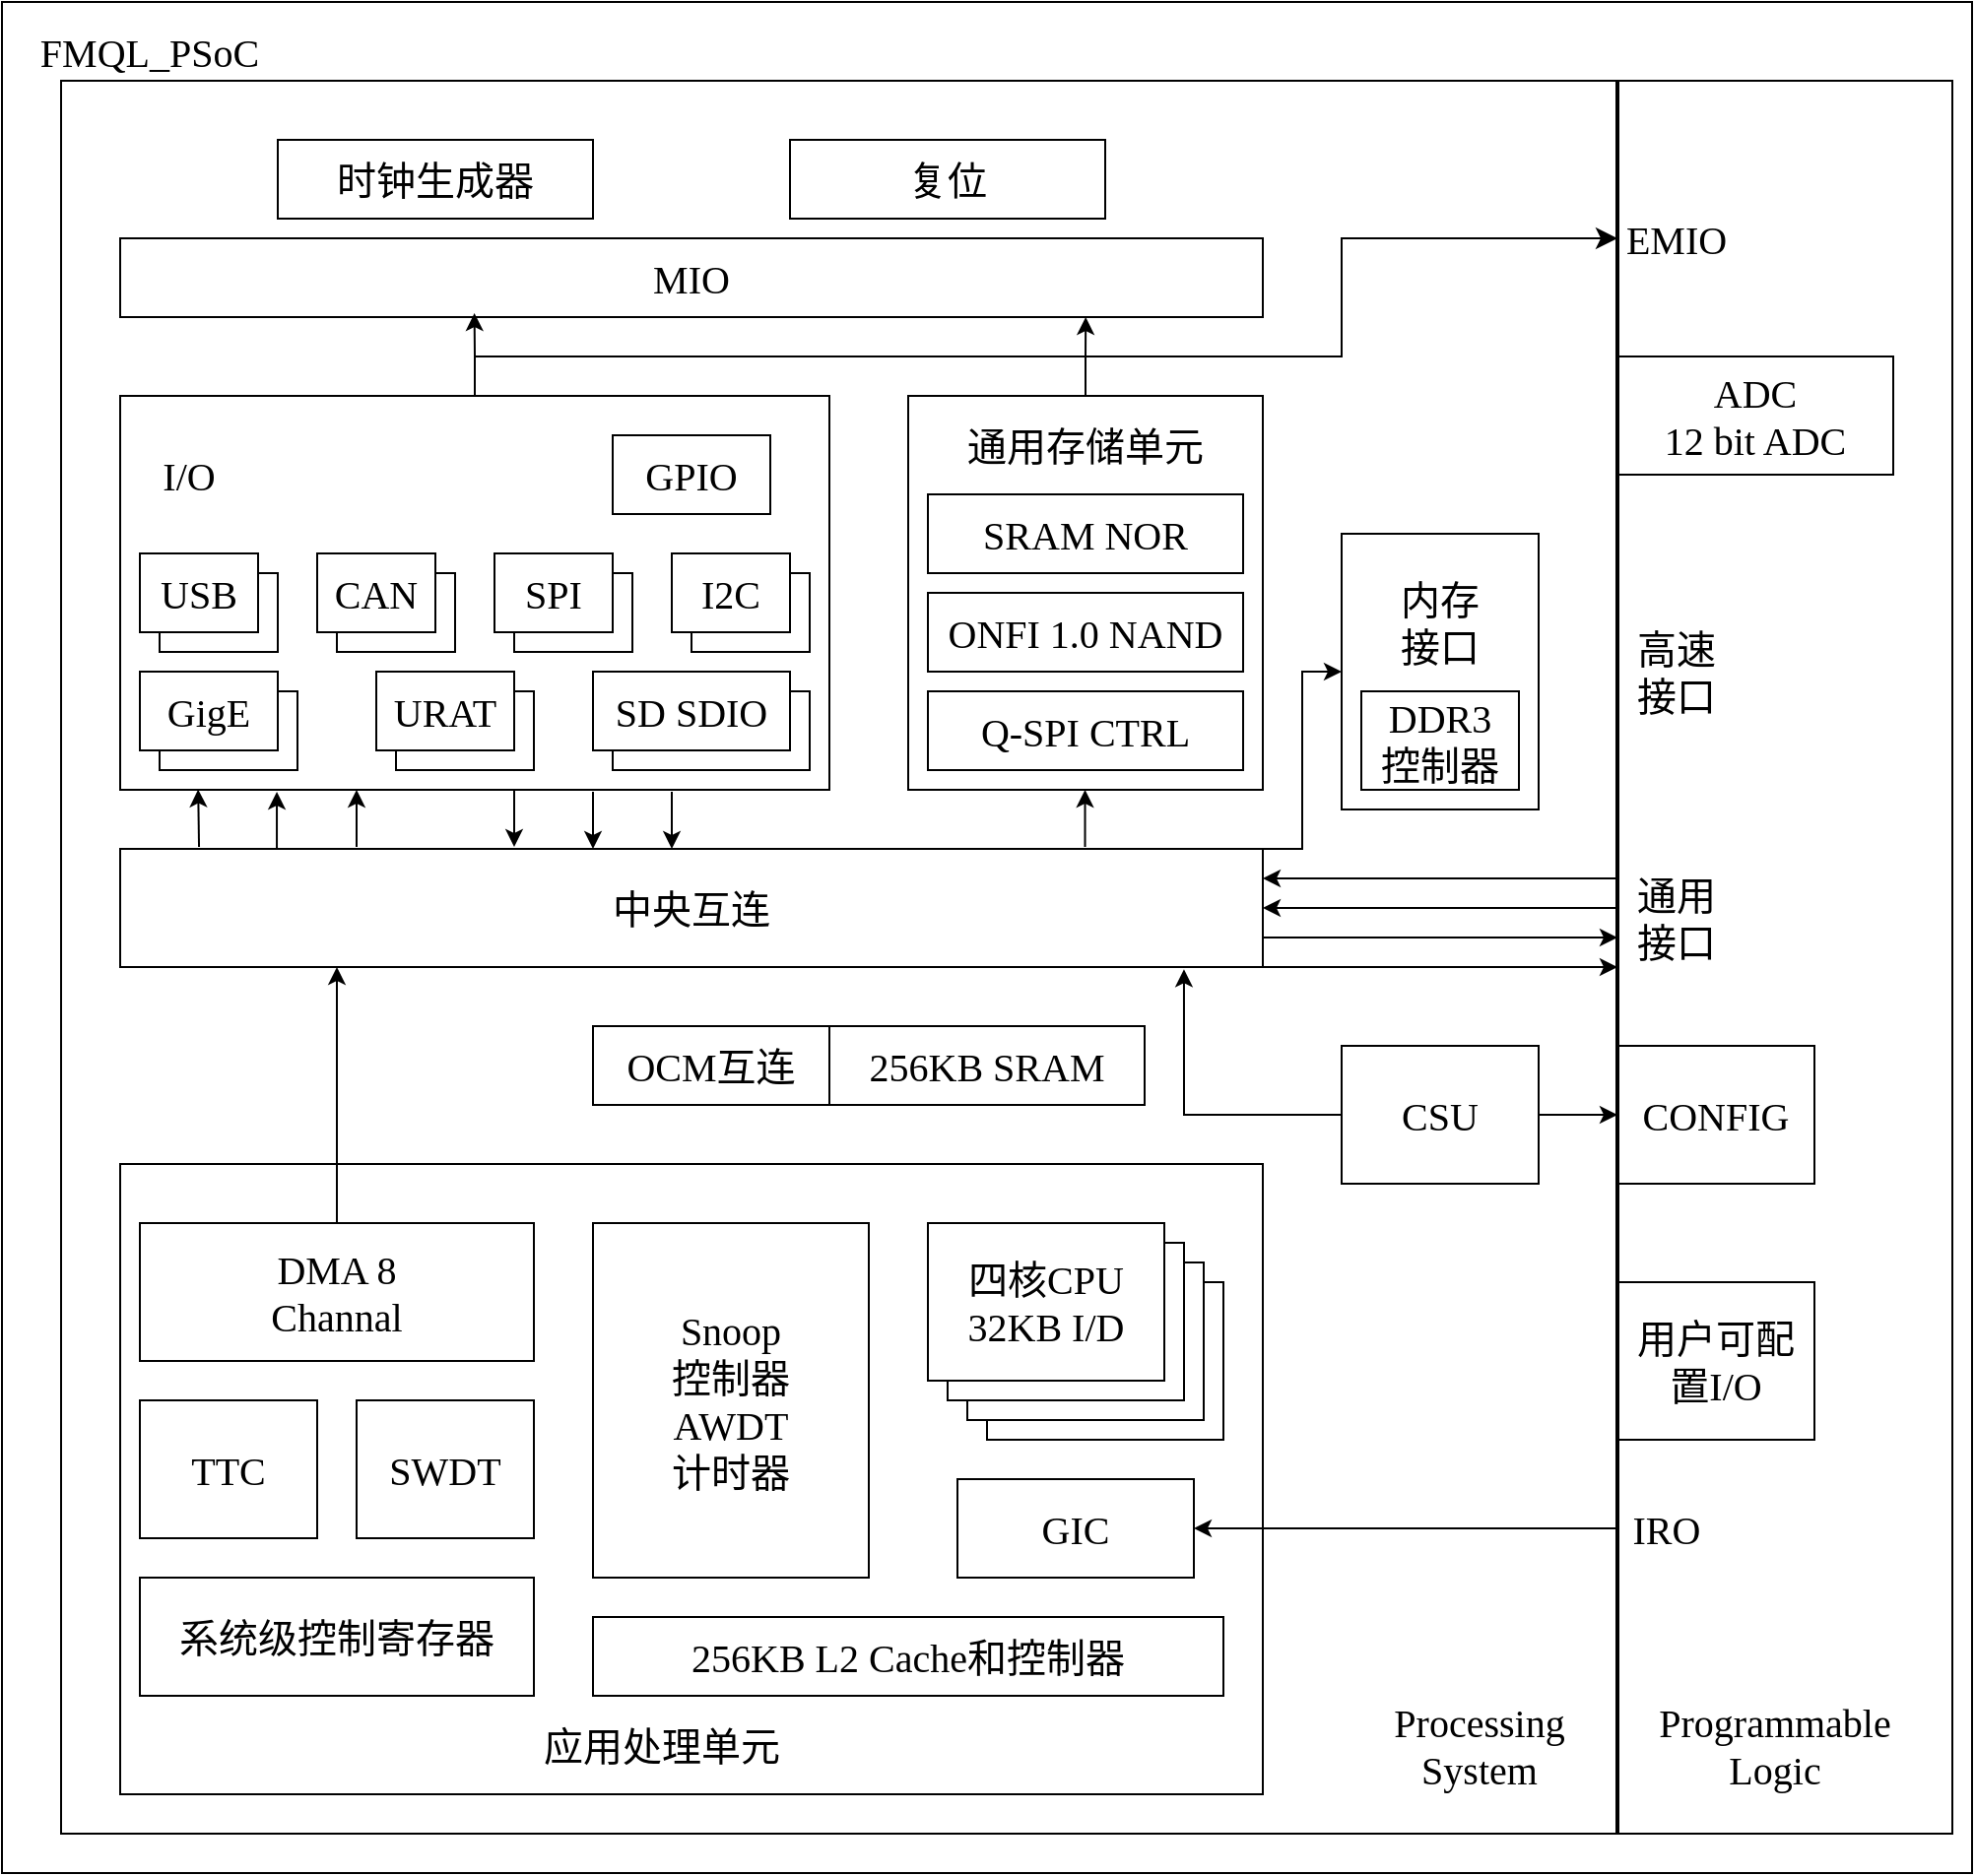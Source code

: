 <mxfile version="24.0.0" type="github">
  <diagram name="第 1 页" id="74pcK1IsbcXQ7R1hPMTi">
    <mxGraphModel dx="3499" dy="1283" grid="1" gridSize="10" guides="1" tooltips="1" connect="1" arrows="1" fold="1" page="0" pageScale="1" pageWidth="827" pageHeight="1169" math="0" shadow="0">
      <root>
        <mxCell id="0" />
        <mxCell id="1" parent="0" />
        <mxCell id="eo6wNEDuXgDLhp5QCw0Y-1" value="" style="rounded=0;whiteSpace=wrap;html=1;fillColor=none;" vertex="1" parent="1">
          <mxGeometry x="-980" y="80" width="1000" height="950" as="geometry" />
        </mxCell>
        <mxCell id="eo6wNEDuXgDLhp5QCw0Y-2" value="" style="rounded=0;whiteSpace=wrap;html=1;fillColor=none;" vertex="1" parent="1">
          <mxGeometry x="-950" y="120" width="960" height="890" as="geometry" />
        </mxCell>
        <mxCell id="eo6wNEDuXgDLhp5QCw0Y-76" value="" style="rounded=0;whiteSpace=wrap;html=1;strokeColor=default;align=center;verticalAlign=middle;fontFamily=宋体;fontSize=20;fontColor=default;fillColor=none;" vertex="1" parent="1">
          <mxGeometry x="-920" y="280" width="360" height="200" as="geometry" />
        </mxCell>
        <mxCell id="eo6wNEDuXgDLhp5QCw0Y-3" value="&lt;font face=&quot;微软雅黑&quot; style=&quot;font-size: 20px;&quot;&gt;FMQL_PSoC&lt;/font&gt;" style="text;html=1;align=center;verticalAlign=middle;whiteSpace=wrap;rounded=0;fontSize=20;" vertex="1" parent="1">
          <mxGeometry x="-970" y="90" width="130" height="30" as="geometry" />
        </mxCell>
        <mxCell id="eo6wNEDuXgDLhp5QCw0Y-4" value="&lt;font style=&quot;font-size: 20px;&quot;&gt;时钟生成器&lt;/font&gt;" style="rounded=0;whiteSpace=wrap;html=1;strokeColor=default;align=center;verticalAlign=middle;fontFamily=宋体;fontSize=20;fontColor=default;fillColor=none;" vertex="1" parent="1">
          <mxGeometry x="-840" y="150" width="160" height="40" as="geometry" />
        </mxCell>
        <mxCell id="eo6wNEDuXgDLhp5QCw0Y-5" value="&lt;font style=&quot;font-size: 20px;&quot;&gt;复位&lt;/font&gt;" style="rounded=0;whiteSpace=wrap;html=1;strokeColor=default;align=center;verticalAlign=middle;fontFamily=宋体;fontSize=20;fontColor=default;fillColor=none;" vertex="1" parent="1">
          <mxGeometry x="-580" y="150" width="160" height="40" as="geometry" />
        </mxCell>
        <mxCell id="eo6wNEDuXgDLhp5QCw0Y-8" value="" style="rounded=0;whiteSpace=wrap;html=1;strokeColor=default;align=center;verticalAlign=middle;fontFamily=宋体;fontSize=20;fontColor=default;fillColor=none;" vertex="1" parent="1">
          <mxGeometry x="-920" y="670" width="580" height="320" as="geometry" />
        </mxCell>
        <mxCell id="eo6wNEDuXgDLhp5QCw0Y-9" value="&lt;font style=&quot;font-size: 20px;&quot;&gt;系统级控制寄存器&lt;/font&gt;" style="rounded=0;whiteSpace=wrap;html=1;strokeColor=default;align=center;verticalAlign=middle;fontFamily=宋体;fontSize=20;fontColor=default;fillColor=none;" vertex="1" parent="1">
          <mxGeometry x="-910" y="880" width="200" height="60" as="geometry" />
        </mxCell>
        <mxCell id="eo6wNEDuXgDLhp5QCw0Y-84" style="edgeStyle=orthogonalEdgeStyle;rounded=0;orthogonalLoop=1;jettySize=auto;html=1;entryX=0;entryY=0.5;entryDx=0;entryDy=0;fontFamily=微软雅黑;fontSize=16;fontColor=default;exitX=1;exitY=0;exitDx=0;exitDy=0;" edge="1" parent="1" source="eo6wNEDuXgDLhp5QCw0Y-10" target="eo6wNEDuXgDLhp5QCw0Y-7">
          <mxGeometry relative="1" as="geometry">
            <mxPoint x="-340" y="520" as="sourcePoint" />
            <Array as="points">
              <mxPoint x="-320" y="510" />
              <mxPoint x="-320" y="420" />
            </Array>
          </mxGeometry>
        </mxCell>
        <mxCell id="eo6wNEDuXgDLhp5QCw0Y-85" style="edgeStyle=orthogonalEdgeStyle;rounded=0;orthogonalLoop=1;jettySize=auto;html=1;exitX=1;exitY=0.25;exitDx=0;exitDy=0;fontFamily=微软雅黑;fontSize=16;fontColor=default;startArrow=classic;startFill=1;endArrow=none;endFill=0;" edge="1" parent="1" source="eo6wNEDuXgDLhp5QCw0Y-10">
          <mxGeometry relative="1" as="geometry">
            <mxPoint x="-160" y="525" as="targetPoint" />
          </mxGeometry>
        </mxCell>
        <mxCell id="eo6wNEDuXgDLhp5QCw0Y-86" style="edgeStyle=orthogonalEdgeStyle;rounded=0;orthogonalLoop=1;jettySize=auto;html=1;exitX=1;exitY=0.5;exitDx=0;exitDy=0;fontFamily=微软雅黑;fontSize=16;fontColor=default;strokeColor=default;align=center;verticalAlign=middle;labelBackgroundColor=default;startArrow=classic;startFill=1;endArrow=none;endFill=0;" edge="1" parent="1" source="eo6wNEDuXgDLhp5QCw0Y-10">
          <mxGeometry relative="1" as="geometry">
            <mxPoint x="-160" y="540" as="targetPoint" />
          </mxGeometry>
        </mxCell>
        <mxCell id="eo6wNEDuXgDLhp5QCw0Y-87" style="edgeStyle=orthogonalEdgeStyle;rounded=0;orthogonalLoop=1;jettySize=auto;html=1;exitX=1;exitY=0.75;exitDx=0;exitDy=0;fontFamily=微软雅黑;fontSize=16;fontColor=default;" edge="1" parent="1" source="eo6wNEDuXgDLhp5QCw0Y-10">
          <mxGeometry relative="1" as="geometry">
            <mxPoint x="-160" y="555" as="targetPoint" />
          </mxGeometry>
        </mxCell>
        <mxCell id="eo6wNEDuXgDLhp5QCw0Y-89" style="edgeStyle=elbowEdgeStyle;rounded=0;orthogonalLoop=1;jettySize=auto;html=1;exitX=1;exitY=1;exitDx=0;exitDy=0;fontFamily=微软雅黑;fontSize=16;fontColor=default;elbow=vertical;" edge="1" parent="1" source="eo6wNEDuXgDLhp5QCw0Y-10">
          <mxGeometry relative="1" as="geometry">
            <mxPoint x="-160" y="570" as="targetPoint" />
          </mxGeometry>
        </mxCell>
        <mxCell id="eo6wNEDuXgDLhp5QCw0Y-10" value="&lt;font style=&quot;font-size: 20px;&quot;&gt;中央互连&lt;/font&gt;" style="rounded=0;whiteSpace=wrap;html=1;strokeColor=default;align=center;verticalAlign=middle;fontFamily=宋体;fontSize=20;fontColor=default;fillColor=none;" vertex="1" parent="1">
          <mxGeometry x="-920" y="510" width="580" height="60" as="geometry" />
        </mxCell>
        <mxCell id="eo6wNEDuXgDLhp5QCw0Y-12" value="MIO" style="rounded=0;whiteSpace=wrap;html=1;strokeColor=default;align=center;verticalAlign=middle;fontFamily=微软雅黑;fontSize=20;fontColor=default;fillColor=none;" vertex="1" parent="1">
          <mxGeometry x="-920" y="200" width="580" height="40" as="geometry" />
        </mxCell>
        <mxCell id="eo6wNEDuXgDLhp5QCw0Y-14" value="GPIO" style="rounded=0;whiteSpace=wrap;html=1;strokeColor=default;align=center;verticalAlign=middle;fontFamily=微软雅黑;fontSize=20;fontColor=default;fillColor=none;" vertex="1" parent="1">
          <mxGeometry x="-670" y="300" width="80" height="40" as="geometry" />
        </mxCell>
        <mxCell id="eo6wNEDuXgDLhp5QCw0Y-18" value="" style="group;fontSize=20;" vertex="1" connectable="0" parent="1">
          <mxGeometry x="-910" y="360" width="70" height="50" as="geometry" />
        </mxCell>
        <mxCell id="eo6wNEDuXgDLhp5QCw0Y-17" value="" style="rounded=0;whiteSpace=wrap;html=1;strokeColor=default;align=center;verticalAlign=middle;fontFamily=微软雅黑;fontSize=16;fontColor=default;fillColor=default;shadow=0;textShadow=0;" vertex="1" parent="eo6wNEDuXgDLhp5QCw0Y-18">
          <mxGeometry x="10" y="10" width="60" height="40" as="geometry" />
        </mxCell>
        <mxCell id="eo6wNEDuXgDLhp5QCw0Y-16" value="&lt;font style=&quot;font-size: 20px;&quot;&gt;USB&lt;/font&gt;" style="rounded=0;whiteSpace=wrap;html=1;strokeColor=default;align=center;verticalAlign=middle;fontFamily=微软雅黑;fontSize=16;fontColor=default;fillColor=default;shadow=0;textShadow=0;" vertex="1" parent="eo6wNEDuXgDLhp5QCw0Y-18">
          <mxGeometry width="60" height="40" as="geometry" />
        </mxCell>
        <mxCell id="eo6wNEDuXgDLhp5QCw0Y-19" value="" style="group;fontSize=20;" vertex="1" connectable="0" parent="1">
          <mxGeometry x="-730" y="360" width="70" height="50" as="geometry" />
        </mxCell>
        <mxCell id="eo6wNEDuXgDLhp5QCw0Y-20" value="" style="rounded=0;whiteSpace=wrap;html=1;strokeColor=default;align=center;verticalAlign=middle;fontFamily=微软雅黑;fontSize=16;fontColor=default;fillColor=default;shadow=0;textShadow=0;" vertex="1" parent="eo6wNEDuXgDLhp5QCw0Y-19">
          <mxGeometry x="10" y="10" width="60" height="40" as="geometry" />
        </mxCell>
        <mxCell id="eo6wNEDuXgDLhp5QCw0Y-21" value="&lt;font style=&quot;font-size: 20px;&quot;&gt;SPI&lt;/font&gt;" style="rounded=0;whiteSpace=wrap;html=1;strokeColor=default;align=center;verticalAlign=middle;fontFamily=微软雅黑;fontSize=16;fontColor=default;fillColor=default;shadow=0;textShadow=0;" vertex="1" parent="eo6wNEDuXgDLhp5QCw0Y-19">
          <mxGeometry width="60" height="40" as="geometry" />
        </mxCell>
        <mxCell id="eo6wNEDuXgDLhp5QCw0Y-22" value="" style="group;fontSize=20;" vertex="1" connectable="0" parent="1">
          <mxGeometry x="-640" y="360" width="70" height="50" as="geometry" />
        </mxCell>
        <mxCell id="eo6wNEDuXgDLhp5QCw0Y-23" value="" style="rounded=0;whiteSpace=wrap;html=1;strokeColor=default;align=center;verticalAlign=middle;fontFamily=微软雅黑;fontSize=16;fontColor=default;fillColor=default;shadow=0;textShadow=0;" vertex="1" parent="eo6wNEDuXgDLhp5QCw0Y-22">
          <mxGeometry x="10" y="10" width="60" height="40" as="geometry" />
        </mxCell>
        <mxCell id="eo6wNEDuXgDLhp5QCw0Y-24" value="&lt;font style=&quot;font-size: 20px;&quot;&gt;I2C&lt;/font&gt;" style="rounded=0;whiteSpace=wrap;html=1;strokeColor=default;align=center;verticalAlign=middle;fontFamily=微软雅黑;fontSize=16;fontColor=default;fillColor=default;shadow=0;textShadow=0;" vertex="1" parent="eo6wNEDuXgDLhp5QCw0Y-22">
          <mxGeometry width="60" height="40" as="geometry" />
        </mxCell>
        <mxCell id="eo6wNEDuXgDLhp5QCw0Y-25" value="" style="group;fontSize=20;" vertex="1" connectable="0" parent="1">
          <mxGeometry x="-820" y="360" width="70" height="50" as="geometry" />
        </mxCell>
        <mxCell id="eo6wNEDuXgDLhp5QCw0Y-26" value="" style="rounded=0;whiteSpace=wrap;html=1;strokeColor=default;align=center;verticalAlign=middle;fontFamily=微软雅黑;fontSize=16;fontColor=default;fillColor=default;shadow=0;textShadow=0;" vertex="1" parent="eo6wNEDuXgDLhp5QCw0Y-25">
          <mxGeometry x="10" y="10" width="60" height="40" as="geometry" />
        </mxCell>
        <mxCell id="eo6wNEDuXgDLhp5QCw0Y-27" value="&lt;font style=&quot;font-size: 20px;&quot;&gt;CAN&lt;/font&gt;" style="rounded=0;whiteSpace=wrap;html=1;strokeColor=default;align=center;verticalAlign=middle;fontFamily=微软雅黑;fontSize=16;fontColor=default;fillColor=default;shadow=0;textShadow=0;" vertex="1" parent="eo6wNEDuXgDLhp5QCw0Y-25">
          <mxGeometry width="60" height="40" as="geometry" />
        </mxCell>
        <mxCell id="eo6wNEDuXgDLhp5QCw0Y-28" value="" style="group;fontSize=20;" vertex="1" connectable="0" parent="1">
          <mxGeometry x="-910" y="420" width="80" height="50" as="geometry" />
        </mxCell>
        <mxCell id="eo6wNEDuXgDLhp5QCw0Y-29" value="" style="rounded=0;whiteSpace=wrap;html=1;strokeColor=default;align=center;verticalAlign=middle;fontFamily=微软雅黑;fontSize=16;fontColor=default;fillColor=default;shadow=0;textShadow=0;" vertex="1" parent="eo6wNEDuXgDLhp5QCw0Y-28">
          <mxGeometry x="10" y="10" width="70" height="40" as="geometry" />
        </mxCell>
        <mxCell id="eo6wNEDuXgDLhp5QCw0Y-30" value="&lt;font style=&quot;font-size: 20px;&quot; face=&quot;微软雅黑&quot;&gt;GigE&lt;/font&gt;" style="rounded=0;whiteSpace=wrap;html=1;strokeColor=default;align=center;verticalAlign=middle;fontFamily=微软雅黑;fontSize=16;fontColor=default;fillColor=default;shadow=0;textShadow=0;" vertex="1" parent="eo6wNEDuXgDLhp5QCw0Y-28">
          <mxGeometry width="70" height="40" as="geometry" />
        </mxCell>
        <mxCell id="eo6wNEDuXgDLhp5QCw0Y-34" value="" style="group;fontSize=20;" vertex="1" connectable="0" parent="1">
          <mxGeometry x="-790" y="420" width="80" height="50" as="geometry" />
        </mxCell>
        <mxCell id="eo6wNEDuXgDLhp5QCw0Y-35" value="" style="rounded=0;whiteSpace=wrap;html=1;strokeColor=default;align=center;verticalAlign=middle;fontFamily=微软雅黑;fontSize=16;fontColor=default;fillColor=default;shadow=0;textShadow=0;" vertex="1" parent="eo6wNEDuXgDLhp5QCw0Y-34">
          <mxGeometry x="10" y="10" width="70" height="40" as="geometry" />
        </mxCell>
        <mxCell id="eo6wNEDuXgDLhp5QCw0Y-36" value="&lt;font style=&quot;font-size: 20px;&quot; face=&quot;微软雅黑&quot;&gt;URAT&lt;/font&gt;&lt;span style=&quot;color: rgba(0, 0, 0, 0); font-family: monospace; font-size: 0px; text-align: start; text-wrap: nowrap;&quot;&gt;%3CmxGraphModel%3E%3Croot%3E%3CmxCell%20id%3D%220%22%2F%3E%3CmxCell%20id%3D%221%22%20parent%3D%220%22%2F%3E%3CmxCell%20id%3D%222%22%20value%3D%22%22%20style%3D%22group%3BfontSize%3D20%3B%22%20vertex%3D%221%22%20connectable%3D%220%22%20parent%3D%221%22%3E%3CmxGeometry%20x%3D%22-600%22%20y%3D%22560%22%20width%3D%2270%22%20height%3D%2250%22%20as%3D%22geometry%22%2F%3E%3C%2FmxCell%3E%3CmxCell%20id%3D%223%22%20value%3D%22%22%20style%3D%22rounded%3D0%3BwhiteSpace%3Dwrap%3Bhtml%3D1%3BstrokeColor%3Ddefault%3Balign%3Dcenter%3BverticalAlign%3Dmiddle%3BfontFamily%3D%E5%BE%AE%E8%BD%AF%E9%9B%85%E9%BB%91%3BfontSize%3D16%3BfontColor%3Ddefault%3BfillColor%3Ddefault%3Bshadow%3D0%3BtextShadow%3D0%3B%22%20vertex%3D%221%22%20parent%3D%222%22%3E%3CmxGeometry%20x%3D%2210%22%20y%3D%2210%22%20width%3D%2260%22%20height%3D%2240%22%20as%3D%22geometry%22%2F%3E%3C%2FmxCell%3E%3CmxCell%20id%3D%224%22%20value%3D%22%26lt%3Bfont%20style%3D%26quot%3Bfont-size%3A%2020px%3B%26quot%3B%20face%3D%26quot%3B%E5%BE%AE%E8%BD%AF%E9%9B%85%E9%BB%91%26quot%3B%26gt%3BGigE%26lt%3B%2Ffont%26gt%3B%22%20style%3D%22rounded%3D0%3BwhiteSpace%3Dwrap%3Bhtml%3D1%3BstrokeColor%3Ddefault%3Balign%3Dcenter%3BverticalAlign%3Dmiddle%3BfontFamily%3D%E5%BE%AE%E8%BD%AF%E9%9B%85%E9%BB%91%3BfontSize%3D16%3BfontColor%3Ddefault%3BfillColor%3Ddefault%3Bshadow%3D0%3BtextShadow%3D0%3B%22%20vertex%3D%221%22%20parent%3D%222%22%3E%3CmxGeometry%20width%3D%2260%22%20height%3D%2240%22%20as%3D%22geometry%22%2F%3E%3C%2FmxCell%3E%3C%2Froot%3E%3C%2FmxGraphModel%3E&lt;/span&gt;" style="rounded=0;whiteSpace=wrap;html=1;strokeColor=default;align=center;verticalAlign=middle;fontFamily=微软雅黑;fontSize=16;fontColor=default;fillColor=default;shadow=0;textShadow=0;" vertex="1" parent="eo6wNEDuXgDLhp5QCw0Y-34">
          <mxGeometry width="70" height="40" as="geometry" />
        </mxCell>
        <mxCell id="eo6wNEDuXgDLhp5QCw0Y-37" value="" style="group;fontSize=20;" vertex="1" connectable="0" parent="1">
          <mxGeometry x="-680" y="420" width="110" height="50" as="geometry" />
        </mxCell>
        <mxCell id="eo6wNEDuXgDLhp5QCw0Y-38" value="" style="rounded=0;whiteSpace=wrap;html=1;strokeColor=default;align=center;verticalAlign=middle;fontFamily=微软雅黑;fontSize=16;fontColor=default;fillColor=default;shadow=0;textShadow=0;" vertex="1" parent="eo6wNEDuXgDLhp5QCw0Y-37">
          <mxGeometry x="10" y="10" width="100" height="40" as="geometry" />
        </mxCell>
        <mxCell id="eo6wNEDuXgDLhp5QCw0Y-39" value="&lt;font style=&quot;font-size: 20px;&quot; face=&quot;微软雅黑&quot;&gt;SD SDIO&lt;/font&gt;" style="rounded=0;whiteSpace=wrap;html=1;strokeColor=default;align=center;verticalAlign=middle;fontFamily=微软雅黑;fontSize=16;fontColor=default;fillColor=default;shadow=0;textShadow=0;" vertex="1" parent="eo6wNEDuXgDLhp5QCw0Y-37">
          <mxGeometry width="100" height="40" as="geometry" />
        </mxCell>
        <mxCell id="eo6wNEDuXgDLhp5QCw0Y-43" value="" style="group" vertex="1" connectable="0" parent="1">
          <mxGeometry x="-300" y="350" width="100" height="140" as="geometry" />
        </mxCell>
        <mxCell id="eo6wNEDuXgDLhp5QCw0Y-7" value="&lt;div style=&quot;font-size: 20px;&quot;&gt;&lt;div style=&quot;font-size: 20px;&quot;&gt;&lt;br style=&quot;font-size: 20px;&quot;&gt;&lt;/div&gt;&lt;/div&gt;" style="rounded=0;whiteSpace=wrap;html=1;strokeColor=default;align=center;verticalAlign=middle;fontFamily=宋体;fontSize=20;fontColor=default;fillColor=none;" vertex="1" parent="eo6wNEDuXgDLhp5QCw0Y-43">
          <mxGeometry width="100" height="140" as="geometry" />
        </mxCell>
        <mxCell id="eo6wNEDuXgDLhp5QCw0Y-11" value="&lt;font style=&quot;font-size: 20px;&quot; face=&quot;微软雅黑&quot;&gt;DDR3&lt;/font&gt;&lt;div style=&quot;font-size: 20px;&quot;&gt;&lt;font style=&quot;font-size: 20px;&quot;&gt;控制器&lt;/font&gt;&lt;/div&gt;" style="rounded=0;whiteSpace=wrap;html=1;strokeColor=default;align=center;verticalAlign=middle;fontFamily=宋体;fontSize=20;fontColor=default;fillColor=none;" vertex="1" parent="eo6wNEDuXgDLhp5QCw0Y-43">
          <mxGeometry x="10" y="80" width="80" height="50" as="geometry" />
        </mxCell>
        <mxCell id="eo6wNEDuXgDLhp5QCw0Y-110" value="&lt;font face=&quot;宋体&quot;&gt;内存&lt;/font&gt;&lt;br&gt;&lt;div&gt;&lt;font face=&quot;宋体&quot;&gt;接口&lt;/font&gt;&lt;/div&gt;" style="text;html=1;align=center;verticalAlign=middle;whiteSpace=wrap;rounded=0;fontSize=20;" vertex="1" parent="eo6wNEDuXgDLhp5QCw0Y-43">
          <mxGeometry x="20" y="10" width="60" height="70" as="geometry" />
        </mxCell>
        <mxCell id="eo6wNEDuXgDLhp5QCw0Y-108" style="edgeStyle=orthogonalEdgeStyle;rounded=0;orthogonalLoop=1;jettySize=auto;html=1;entryX=0;entryY=0.5;entryDx=0;entryDy=0;fontFamily=微软雅黑;fontSize=16;fontColor=default;" edge="1" parent="1" source="eo6wNEDuXgDLhp5QCw0Y-51" target="eo6wNEDuXgDLhp5QCw0Y-52">
          <mxGeometry relative="1" as="geometry" />
        </mxCell>
        <mxCell id="eo6wNEDuXgDLhp5QCw0Y-51" value="&lt;font face=&quot;微软雅黑&quot;&gt;CSU&lt;/font&gt;" style="rounded=0;whiteSpace=wrap;html=1;strokeColor=default;align=center;verticalAlign=middle;fontFamily=宋体;fontSize=20;fontColor=default;fillColor=none;" vertex="1" parent="1">
          <mxGeometry x="-300" y="610" width="100" height="70" as="geometry" />
        </mxCell>
        <mxCell id="eo6wNEDuXgDLhp5QCw0Y-52" value="&lt;font face=&quot;微软雅黑&quot;&gt;CONFIG&lt;/font&gt;" style="rounded=0;whiteSpace=wrap;html=1;strokeColor=default;align=center;verticalAlign=middle;fontFamily=宋体;fontSize=20;fontColor=default;fillColor=none;" vertex="1" parent="1">
          <mxGeometry x="-160" y="610" width="100" height="70" as="geometry" />
        </mxCell>
        <mxCell id="eo6wNEDuXgDLhp5QCw0Y-54" value="&lt;font face=&quot;宋体&quot;&gt;用户可配置&lt;/font&gt;&lt;font face=&quot;微软雅黑&quot;&gt;I/O&lt;/font&gt;" style="rounded=0;whiteSpace=wrap;html=1;strokeColor=default;align=center;verticalAlign=middle;fontFamily=宋体;fontSize=20;fontColor=default;fillColor=none;" vertex="1" parent="1">
          <mxGeometry x="-160" y="730" width="100" height="80" as="geometry" />
        </mxCell>
        <mxCell id="eo6wNEDuXgDLhp5QCw0Y-55" value="&lt;span style=&quot;font-size: 20px;&quot;&gt;ADC&lt;/span&gt;&lt;div&gt;&lt;span style=&quot;font-size: 20px;&quot;&gt;12 bit ADC&lt;/span&gt;&lt;/div&gt;" style="rounded=0;whiteSpace=wrap;html=1;strokeColor=default;align=center;verticalAlign=middle;fontFamily=微软雅黑;fontSize=16;fontColor=default;fillColor=none;shadow=0;textShadow=0;" vertex="1" parent="1">
          <mxGeometry x="-160" y="260" width="140" height="60" as="geometry" />
        </mxCell>
        <mxCell id="eo6wNEDuXgDLhp5QCw0Y-56" value="&lt;font face=&quot;微软雅黑&quot;&gt;GIC&lt;/font&gt;" style="rounded=0;whiteSpace=wrap;html=1;strokeColor=default;align=center;verticalAlign=middle;fontFamily=宋体;fontSize=20;fontColor=default;fillColor=none;" vertex="1" parent="1">
          <mxGeometry x="-495" y="830" width="120" height="50" as="geometry" />
        </mxCell>
        <mxCell id="eo6wNEDuXgDLhp5QCw0Y-63" value="" style="group" vertex="1" connectable="0" parent="1">
          <mxGeometry x="-510" y="700" width="150" height="110" as="geometry" />
        </mxCell>
        <mxCell id="eo6wNEDuXgDLhp5QCw0Y-62" value="" style="rounded=0;whiteSpace=wrap;html=1;strokeColor=default;align=center;verticalAlign=middle;fontFamily=宋体;fontSize=20;fontColor=default;fillColor=default;" vertex="1" parent="eo6wNEDuXgDLhp5QCw0Y-63">
          <mxGeometry x="30" y="30" width="120" height="80" as="geometry" />
        </mxCell>
        <mxCell id="eo6wNEDuXgDLhp5QCw0Y-61" value="" style="rounded=0;whiteSpace=wrap;html=1;strokeColor=default;align=center;verticalAlign=middle;fontFamily=宋体;fontSize=20;fontColor=default;fillColor=default;" vertex="1" parent="eo6wNEDuXgDLhp5QCw0Y-63">
          <mxGeometry x="20" y="20" width="120" height="80" as="geometry" />
        </mxCell>
        <mxCell id="eo6wNEDuXgDLhp5QCw0Y-59" value="" style="rounded=0;whiteSpace=wrap;html=1;strokeColor=default;align=center;verticalAlign=middle;fontFamily=宋体;fontSize=20;fontColor=default;fillColor=default;" vertex="1" parent="eo6wNEDuXgDLhp5QCw0Y-63">
          <mxGeometry x="10" y="10" width="120" height="80" as="geometry" />
        </mxCell>
        <mxCell id="eo6wNEDuXgDLhp5QCw0Y-57" value="四核&lt;font face=&quot;微软雅黑&quot;&gt;CPU&lt;/font&gt;&lt;div&gt;&lt;font face=&quot;微软雅黑&quot;&gt;32KB I/D&lt;/font&gt;&lt;/div&gt;" style="rounded=0;whiteSpace=wrap;html=1;strokeColor=default;align=center;verticalAlign=middle;fontFamily=宋体;fontSize=20;fontColor=default;fillColor=default;" vertex="1" parent="eo6wNEDuXgDLhp5QCw0Y-63">
          <mxGeometry width="120" height="80" as="geometry" />
        </mxCell>
        <mxCell id="eo6wNEDuXgDLhp5QCw0Y-64" value="&lt;font face=&quot;微软雅黑&quot;&gt;DMA 8&lt;/font&gt;&lt;div&gt;&lt;font face=&quot;微软雅黑&quot;&gt;Channal&lt;/font&gt;&lt;/div&gt;" style="rounded=0;whiteSpace=wrap;html=1;strokeColor=default;align=center;verticalAlign=middle;fontFamily=宋体;fontSize=20;fontColor=default;fillColor=none;" vertex="1" parent="1">
          <mxGeometry x="-910" y="700" width="200" height="70" as="geometry" />
        </mxCell>
        <mxCell id="eo6wNEDuXgDLhp5QCw0Y-66" value="&lt;font face=&quot;微软雅黑&quot;&gt;TTC&lt;/font&gt;" style="rounded=0;whiteSpace=wrap;html=1;strokeColor=default;align=center;verticalAlign=middle;fontFamily=宋体;fontSize=20;fontColor=default;fillColor=none;" vertex="1" parent="1">
          <mxGeometry x="-910" y="790" width="90" height="70" as="geometry" />
        </mxCell>
        <mxCell id="eo6wNEDuXgDLhp5QCw0Y-67" value="&lt;font face=&quot;微软雅黑&quot;&gt;SWDT&lt;/font&gt;" style="rounded=0;whiteSpace=wrap;html=1;strokeColor=default;align=center;verticalAlign=middle;fontFamily=宋体;fontSize=20;fontColor=default;fillColor=none;" vertex="1" parent="1">
          <mxGeometry x="-800" y="790" width="90" height="70" as="geometry" />
        </mxCell>
        <mxCell id="eo6wNEDuXgDLhp5QCw0Y-68" value="&lt;font face=&quot;微软雅黑&quot;&gt;Snoop&lt;/font&gt;&lt;div&gt;控制器&lt;/div&gt;&lt;div&gt;&lt;font face=&quot;微软雅黑&quot;&gt;AWDT&lt;/font&gt;&lt;/div&gt;&lt;div&gt;&lt;font face=&quot;宋体&quot;&gt;计时器&lt;/font&gt;&lt;/div&gt;" style="rounded=0;whiteSpace=wrap;html=1;strokeColor=default;align=center;verticalAlign=middle;fontFamily=宋体;fontSize=20;fontColor=default;fillColor=none;" vertex="1" parent="1">
          <mxGeometry x="-680" y="700" width="140" height="180" as="geometry" />
        </mxCell>
        <mxCell id="eo6wNEDuXgDLhp5QCw0Y-69" value="256KB L2 Cache&lt;font face=&quot;宋体&quot;&gt;和控制器&lt;/font&gt;" style="rounded=0;whiteSpace=wrap;html=1;strokeColor=default;align=center;verticalAlign=middle;fontFamily=微软雅黑;fontSize=20;fontColor=default;fillColor=none;" vertex="1" parent="1">
          <mxGeometry x="-680" y="900" width="320" height="40" as="geometry" />
        </mxCell>
        <mxCell id="eo6wNEDuXgDLhp5QCw0Y-70" value="" style="group" vertex="1" connectable="0" parent="1">
          <mxGeometry x="-680" y="600" width="280" height="40" as="geometry" />
        </mxCell>
        <mxCell id="eo6wNEDuXgDLhp5QCw0Y-48" value="&lt;font style=&quot;font-size: 20px;&quot; face=&quot;微软雅黑&quot;&gt;OCM&lt;/font&gt;&lt;font face=&quot;宋体&quot; style=&quot;font-size: 20px;&quot;&gt;互连&lt;/font&gt;" style="rounded=0;whiteSpace=wrap;html=1;strokeColor=default;align=center;verticalAlign=middle;fontFamily=微软雅黑;fontSize=16;fontColor=default;fillColor=none;shadow=0;textShadow=0;" vertex="1" parent="eo6wNEDuXgDLhp5QCw0Y-70">
          <mxGeometry width="120" height="40" as="geometry" />
        </mxCell>
        <mxCell id="eo6wNEDuXgDLhp5QCw0Y-50" value="&lt;span style=&quot;font-size: 20px;&quot;&gt;256KB SRAM&lt;/span&gt;" style="rounded=0;whiteSpace=wrap;html=1;strokeColor=default;align=center;verticalAlign=middle;fontFamily=微软雅黑;fontSize=16;fontColor=default;fillColor=none;shadow=0;textShadow=0;" vertex="1" parent="eo6wNEDuXgDLhp5QCw0Y-70">
          <mxGeometry x="120" width="160" height="40" as="geometry" />
        </mxCell>
        <mxCell id="eo6wNEDuXgDLhp5QCw0Y-71" value="&lt;font face=&quot;宋体&quot; style=&quot;font-size: 20px;&quot;&gt;应用处理单元&lt;/font&gt;" style="text;html=1;align=center;verticalAlign=middle;whiteSpace=wrap;rounded=0;fontSize=20;" vertex="1" parent="1">
          <mxGeometry x="-710" y="950" width="130" height="30" as="geometry" />
        </mxCell>
        <mxCell id="eo6wNEDuXgDLhp5QCw0Y-72" value="&lt;font face=&quot;微软雅黑&quot; style=&quot;font-size: 20px;&quot;&gt;Processing&lt;/font&gt;&lt;div&gt;&lt;font face=&quot;微软雅黑&quot; style=&quot;font-size: 20px;&quot;&gt;System&lt;/font&gt;&lt;/div&gt;" style="text;html=1;align=center;verticalAlign=middle;whiteSpace=wrap;rounded=0;fontSize=20;" vertex="1" parent="1">
          <mxGeometry x="-300" y="930" width="140" height="70" as="geometry" />
        </mxCell>
        <mxCell id="eo6wNEDuXgDLhp5QCw0Y-73" value="&lt;font face=&quot;微软雅黑&quot;&gt;Programmable&lt;/font&gt;&lt;div&gt;&lt;font face=&quot;微软雅黑&quot;&gt;Logic&lt;/font&gt;&lt;/div&gt;" style="text;html=1;align=center;verticalAlign=middle;whiteSpace=wrap;rounded=0;fontSize=20;" vertex="1" parent="1">
          <mxGeometry x="-160" y="930" width="160" height="70" as="geometry" />
        </mxCell>
        <mxCell id="eo6wNEDuXgDLhp5QCw0Y-98" style="edgeStyle=orthogonalEdgeStyle;rounded=0;orthogonalLoop=1;jettySize=auto;html=1;exitX=0;exitY=0.5;exitDx=0;exitDy=0;entryX=1;entryY=0.5;entryDx=0;entryDy=0;fontFamily=微软雅黑;fontSize=16;fontColor=default;" edge="1" parent="1" source="eo6wNEDuXgDLhp5QCw0Y-74" target="eo6wNEDuXgDLhp5QCw0Y-56">
          <mxGeometry relative="1" as="geometry" />
        </mxCell>
        <mxCell id="eo6wNEDuXgDLhp5QCw0Y-74" value="&lt;font face=&quot;微软雅黑&quot;&gt;IRO&lt;/font&gt;" style="text;html=1;align=center;verticalAlign=middle;whiteSpace=wrap;rounded=0;fontSize=20;" vertex="1" parent="1">
          <mxGeometry x="-160" y="840" width="50" height="30" as="geometry" />
        </mxCell>
        <mxCell id="eo6wNEDuXgDLhp5QCw0Y-75" value="" style="endArrow=none;html=1;rounded=0;fontFamily=微软雅黑;fontSize=16;fontColor=default;entryX=0.813;entryY=0;entryDx=0;entryDy=0;entryPerimeter=0;strokeWidth=2;edgeStyle=elbowEdgeStyle;elbow=vertical;" edge="1" parent="1">
          <mxGeometry width="50" height="50" relative="1" as="geometry">
            <mxPoint x="-160" y="1010" as="sourcePoint" />
            <mxPoint x="-160.0" y="120" as="targetPoint" />
          </mxGeometry>
        </mxCell>
        <mxCell id="eo6wNEDuXgDLhp5QCw0Y-78" value="&lt;font face=&quot;微软雅黑&quot;&gt;I/O&lt;/font&gt;" style="text;html=1;align=center;verticalAlign=middle;whiteSpace=wrap;rounded=0;fontSize=20;" vertex="1" parent="1">
          <mxGeometry x="-910" y="305" width="50" height="30" as="geometry" />
        </mxCell>
        <mxCell id="eo6wNEDuXgDLhp5QCw0Y-6" value="" style="rounded=0;whiteSpace=wrap;html=1;strokeColor=default;align=center;verticalAlign=middle;fontFamily=宋体;fontSize=20;fontColor=default;fillColor=none;" vertex="1" parent="1">
          <mxGeometry x="-520" y="280" width="180" height="200" as="geometry" />
        </mxCell>
        <mxCell id="eo6wNEDuXgDLhp5QCw0Y-41" value="&lt;font style=&quot;font-size: 20px;&quot; face=&quot;微软雅黑&quot;&gt;SRAM NOR&lt;/font&gt;" style="rounded=0;whiteSpace=wrap;html=1;strokeColor=default;align=center;verticalAlign=middle;fontFamily=微软雅黑;fontSize=16;fontColor=default;fillColor=none;shadow=0;textShadow=0;" vertex="1" parent="1">
          <mxGeometry x="-510" y="330" width="160" height="40" as="geometry" />
        </mxCell>
        <mxCell id="eo6wNEDuXgDLhp5QCw0Y-42" value="&lt;font style=&quot;font-size: 20px;&quot; face=&quot;微软雅黑&quot;&gt;ONFI 1.0 NAND&lt;/font&gt;" style="rounded=0;whiteSpace=wrap;html=1;strokeColor=default;align=center;verticalAlign=middle;fontFamily=微软雅黑;fontSize=16;fontColor=default;fillColor=none;shadow=0;textShadow=0;" vertex="1" parent="1">
          <mxGeometry x="-510" y="380" width="160" height="40" as="geometry" />
        </mxCell>
        <mxCell id="eo6wNEDuXgDLhp5QCw0Y-45" value="&lt;font style=&quot;font-size: 20px;&quot; face=&quot;微软雅黑&quot;&gt;Q-SPI CTRL&lt;/font&gt;" style="rounded=0;whiteSpace=wrap;html=1;strokeColor=default;align=center;verticalAlign=middle;fontFamily=微软雅黑;fontSize=16;fontColor=default;fillColor=none;shadow=0;textShadow=0;" vertex="1" parent="1">
          <mxGeometry x="-510" y="430" width="160" height="40" as="geometry" />
        </mxCell>
        <mxCell id="eo6wNEDuXgDLhp5QCw0Y-82" value="&lt;font face=&quot;宋体&quot;&gt;通用存储单元&lt;/font&gt;" style="text;html=1;align=center;verticalAlign=middle;whiteSpace=wrap;rounded=0;fontSize=20;" vertex="1" parent="1">
          <mxGeometry x="-495" y="290" width="130" height="30" as="geometry" />
        </mxCell>
        <mxCell id="eo6wNEDuXgDLhp5QCw0Y-83" style="edgeStyle=elbowEdgeStyle;rounded=0;orthogonalLoop=1;jettySize=auto;html=1;fontFamily=微软雅黑;fontSize=16;fontColor=default;" edge="1" parent="1" source="eo6wNEDuXgDLhp5QCw0Y-64" target="eo6wNEDuXgDLhp5QCw0Y-10">
          <mxGeometry relative="1" as="geometry">
            <Array as="points">
              <mxPoint x="-810" y="560" />
            </Array>
          </mxGeometry>
        </mxCell>
        <mxCell id="eo6wNEDuXgDLhp5QCw0Y-90" style="edgeStyle=orthogonalEdgeStyle;rounded=0;orthogonalLoop=1;jettySize=auto;html=1;exitX=0.5;exitY=0;exitDx=0;exitDy=0;entryX=0.31;entryY=0.95;entryDx=0;entryDy=0;entryPerimeter=0;fontFamily=微软雅黑;fontSize=16;fontColor=default;" edge="1" parent="1" source="eo6wNEDuXgDLhp5QCw0Y-76" target="eo6wNEDuXgDLhp5QCw0Y-12">
          <mxGeometry relative="1" as="geometry" />
        </mxCell>
        <mxCell id="eo6wNEDuXgDLhp5QCw0Y-91" style="edgeStyle=orthogonalEdgeStyle;rounded=0;orthogonalLoop=1;jettySize=auto;html=1;entryX=0.845;entryY=1;entryDx=0;entryDy=0;entryPerimeter=0;fontFamily=微软雅黑;fontSize=16;fontColor=default;" edge="1" parent="1" source="eo6wNEDuXgDLhp5QCw0Y-6" target="eo6wNEDuXgDLhp5QCw0Y-12">
          <mxGeometry relative="1" as="geometry" />
        </mxCell>
        <mxCell id="eo6wNEDuXgDLhp5QCw0Y-92" value="" style="edgeStyle=elbowEdgeStyle;elbow=horizontal;endArrow=classic;html=1;curved=0;rounded=0;endSize=8;startSize=8;fontFamily=微软雅黑;fontSize=16;fontColor=default;" edge="1" parent="1">
          <mxGeometry width="50" height="50" relative="1" as="geometry">
            <mxPoint x="-740" y="260" as="sourcePoint" />
            <mxPoint x="-160" y="200" as="targetPoint" />
            <Array as="points">
              <mxPoint x="-300" y="230" />
            </Array>
          </mxGeometry>
        </mxCell>
        <mxCell id="eo6wNEDuXgDLhp5QCw0Y-93" value="&lt;font face=&quot;微软雅黑&quot;&gt;EMIO&lt;/font&gt;" style="text;html=1;align=center;verticalAlign=middle;whiteSpace=wrap;rounded=0;fontSize=20;" vertex="1" parent="1">
          <mxGeometry x="-160" y="180" width="60" height="40" as="geometry" />
        </mxCell>
        <mxCell id="eo6wNEDuXgDLhp5QCw0Y-95" value="&lt;font face=&quot;宋体&quot;&gt;高速&lt;/font&gt;&lt;div&gt;&lt;font face=&quot;宋体&quot;&gt;接口&lt;/font&gt;&lt;/div&gt;" style="text;html=1;align=center;verticalAlign=middle;whiteSpace=wrap;rounded=0;fontSize=20;" vertex="1" parent="1">
          <mxGeometry x="-160" y="385" width="60" height="70" as="geometry" />
        </mxCell>
        <mxCell id="eo6wNEDuXgDLhp5QCw0Y-96" value="&lt;font face=&quot;宋体&quot;&gt;通用&lt;/font&gt;&lt;br&gt;&lt;div&gt;&lt;font face=&quot;宋体&quot;&gt;接口&lt;/font&gt;&lt;/div&gt;" style="text;html=1;align=center;verticalAlign=middle;whiteSpace=wrap;rounded=0;fontSize=20;" vertex="1" parent="1">
          <mxGeometry x="-160" y="510" width="60" height="70" as="geometry" />
        </mxCell>
        <mxCell id="eo6wNEDuXgDLhp5QCw0Y-99" value="" style="endArrow=classic;html=1;rounded=0;fontFamily=微软雅黑;fontSize=16;fontColor=default;exitX=0.069;exitY=-0.017;exitDx=0;exitDy=0;exitPerimeter=0;entryX=0.11;entryY=0.999;entryDx=0;entryDy=0;entryPerimeter=0;" edge="1" parent="1" source="eo6wNEDuXgDLhp5QCw0Y-10" target="eo6wNEDuXgDLhp5QCw0Y-76">
          <mxGeometry width="50" height="50" relative="1" as="geometry">
            <mxPoint x="440" y="650" as="sourcePoint" />
            <mxPoint x="-880" y="482" as="targetPoint" />
          </mxGeometry>
        </mxCell>
        <mxCell id="eo6wNEDuXgDLhp5QCw0Y-101" value="" style="endArrow=classic;html=1;rounded=0;fontFamily=微软雅黑;fontSize=16;fontColor=default;exitX=0.069;exitY=-0.017;exitDx=0;exitDy=0;exitPerimeter=0;entryX=0.11;entryY=0.999;entryDx=0;entryDy=0;entryPerimeter=0;" edge="1" parent="1">
          <mxGeometry width="50" height="50" relative="1" as="geometry">
            <mxPoint x="-840.48" y="510" as="sourcePoint" />
            <mxPoint x="-840.48" y="481" as="targetPoint" />
          </mxGeometry>
        </mxCell>
        <mxCell id="eo6wNEDuXgDLhp5QCw0Y-102" value="" style="endArrow=classic;html=1;rounded=0;fontFamily=微软雅黑;fontSize=16;fontColor=default;exitX=0.069;exitY=-0.017;exitDx=0;exitDy=0;exitPerimeter=0;entryX=0.11;entryY=0.999;entryDx=0;entryDy=0;entryPerimeter=0;" edge="1" parent="1">
          <mxGeometry width="50" height="50" relative="1" as="geometry">
            <mxPoint x="-800" y="509" as="sourcePoint" />
            <mxPoint x="-800" y="480" as="targetPoint" />
          </mxGeometry>
        </mxCell>
        <mxCell id="eo6wNEDuXgDLhp5QCw0Y-103" value="" style="endArrow=none;html=1;rounded=0;fontFamily=微软雅黑;fontSize=16;fontColor=default;exitX=0.069;exitY=-0.017;exitDx=0;exitDy=0;exitPerimeter=0;entryX=0.11;entryY=0.999;entryDx=0;entryDy=0;entryPerimeter=0;startArrow=classic;startFill=1;endFill=0;" edge="1" parent="1">
          <mxGeometry width="50" height="50" relative="1" as="geometry">
            <mxPoint x="-720" y="509" as="sourcePoint" />
            <mxPoint x="-720" y="480" as="targetPoint" />
          </mxGeometry>
        </mxCell>
        <mxCell id="eo6wNEDuXgDLhp5QCw0Y-104" value="" style="endArrow=none;html=1;rounded=0;fontFamily=微软雅黑;fontSize=16;fontColor=default;exitX=0.069;exitY=-0.017;exitDx=0;exitDy=0;exitPerimeter=0;entryX=0.11;entryY=0.999;entryDx=0;entryDy=0;entryPerimeter=0;startArrow=classic;startFill=1;endFill=0;" edge="1" parent="1">
          <mxGeometry width="50" height="50" relative="1" as="geometry">
            <mxPoint x="-680" y="510" as="sourcePoint" />
            <mxPoint x="-680" y="481" as="targetPoint" />
          </mxGeometry>
        </mxCell>
        <mxCell id="eo6wNEDuXgDLhp5QCw0Y-105" value="" style="endArrow=none;html=1;rounded=0;fontFamily=微软雅黑;fontSize=16;fontColor=default;exitX=0.069;exitY=-0.017;exitDx=0;exitDy=0;exitPerimeter=0;entryX=0.11;entryY=0.999;entryDx=0;entryDy=0;entryPerimeter=0;startArrow=classic;startFill=1;endFill=0;" edge="1" parent="1">
          <mxGeometry width="50" height="50" relative="1" as="geometry">
            <mxPoint x="-640" y="510" as="sourcePoint" />
            <mxPoint x="-640" y="481" as="targetPoint" />
          </mxGeometry>
        </mxCell>
        <mxCell id="eo6wNEDuXgDLhp5QCw0Y-106" value="" style="endArrow=classic;html=1;rounded=0;fontFamily=微软雅黑;fontSize=16;fontColor=default;exitX=0.069;exitY=-0.017;exitDx=0;exitDy=0;exitPerimeter=0;entryX=0.11;entryY=0.999;entryDx=0;entryDy=0;entryPerimeter=0;" edge="1" parent="1">
          <mxGeometry width="50" height="50" relative="1" as="geometry">
            <mxPoint x="-430.24" y="509" as="sourcePoint" />
            <mxPoint x="-430.24" y="480" as="targetPoint" />
          </mxGeometry>
        </mxCell>
        <mxCell id="eo6wNEDuXgDLhp5QCw0Y-107" style="edgeStyle=orthogonalEdgeStyle;rounded=0;orthogonalLoop=1;jettySize=auto;html=1;entryX=0.931;entryY=1.019;entryDx=0;entryDy=0;entryPerimeter=0;fontFamily=微软雅黑;fontSize=16;fontColor=default;" edge="1" parent="1" source="eo6wNEDuXgDLhp5QCw0Y-51" target="eo6wNEDuXgDLhp5QCw0Y-10">
          <mxGeometry relative="1" as="geometry" />
        </mxCell>
      </root>
    </mxGraphModel>
  </diagram>
</mxfile>
